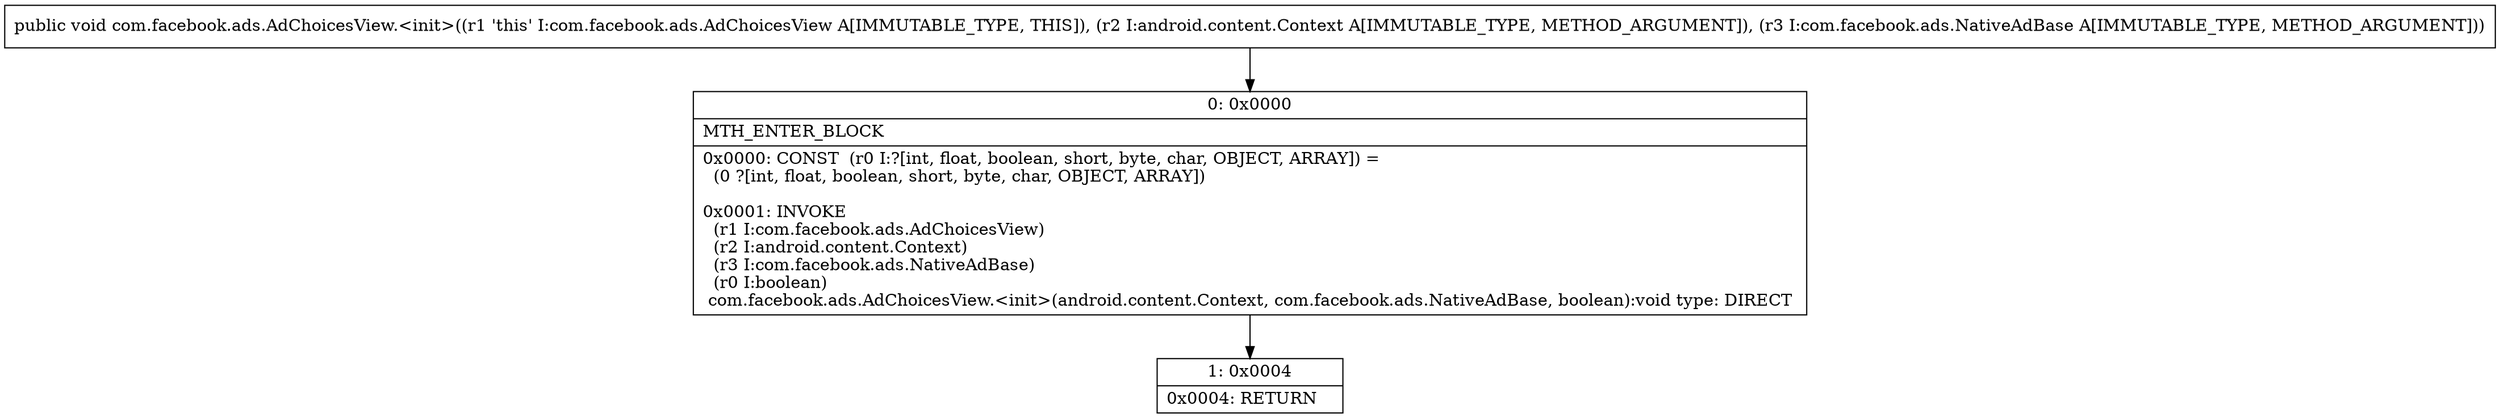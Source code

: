 digraph "CFG forcom.facebook.ads.AdChoicesView.\<init\>(Landroid\/content\/Context;Lcom\/facebook\/ads\/NativeAdBase;)V" {
Node_0 [shape=record,label="{0\:\ 0x0000|MTH_ENTER_BLOCK\l|0x0000: CONST  (r0 I:?[int, float, boolean, short, byte, char, OBJECT, ARRAY]) = \l  (0 ?[int, float, boolean, short, byte, char, OBJECT, ARRAY])\l \l0x0001: INVOKE  \l  (r1 I:com.facebook.ads.AdChoicesView)\l  (r2 I:android.content.Context)\l  (r3 I:com.facebook.ads.NativeAdBase)\l  (r0 I:boolean)\l com.facebook.ads.AdChoicesView.\<init\>(android.content.Context, com.facebook.ads.NativeAdBase, boolean):void type: DIRECT \l}"];
Node_1 [shape=record,label="{1\:\ 0x0004|0x0004: RETURN   \l}"];
MethodNode[shape=record,label="{public void com.facebook.ads.AdChoicesView.\<init\>((r1 'this' I:com.facebook.ads.AdChoicesView A[IMMUTABLE_TYPE, THIS]), (r2 I:android.content.Context A[IMMUTABLE_TYPE, METHOD_ARGUMENT]), (r3 I:com.facebook.ads.NativeAdBase A[IMMUTABLE_TYPE, METHOD_ARGUMENT])) }"];
MethodNode -> Node_0;
Node_0 -> Node_1;
}

